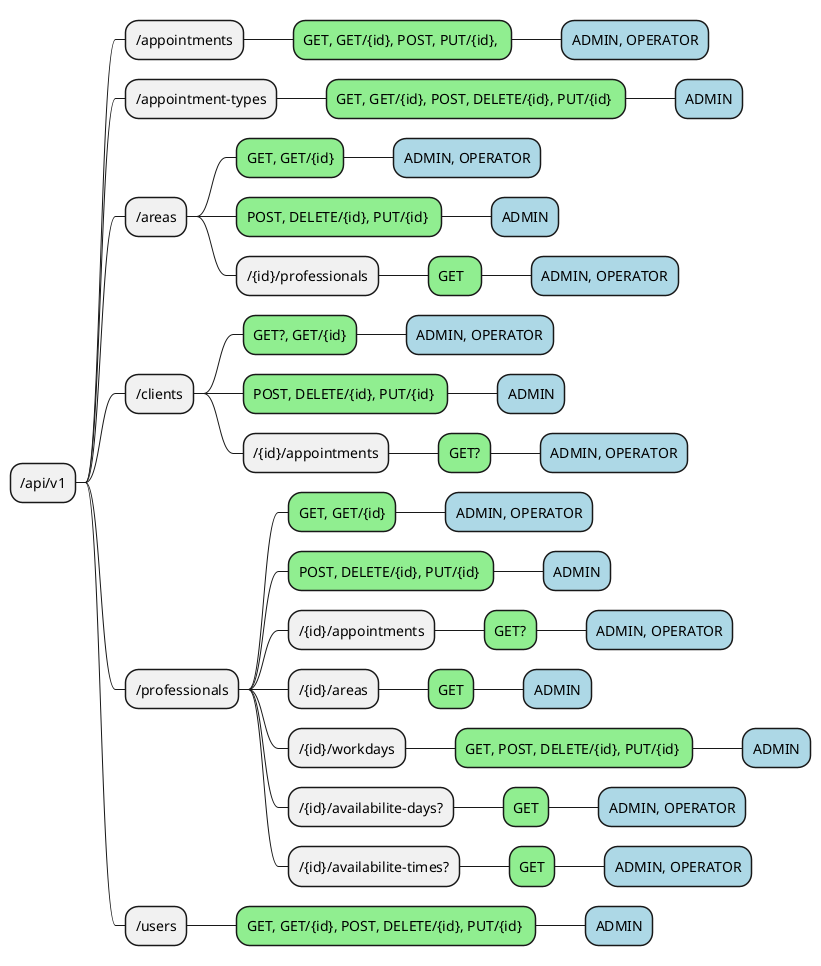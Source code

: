 @startmindmap "end_points"
* /api/v1
    ** /appointments
        ***[#LightGreen] GET, GET/{id}, POST, PUT/{id}, 
            ****[#LightBlue] ADMIN, OPERATOR
    ** /appointment-types
        ***[#LightGreen] GET, GET/{id}, POST, DELETE/{id}, PUT/{id} 
            ****[#LightBlue] ADMIN
    ** /areas
        ***[#LightGreen] GET, GET/{id}
            ****[#LightBlue] ADMIN, OPERATOR
        ***[#LightGreen] POST, DELETE/{id}, PUT/{id} 
            ****[#LightBlue] ADMIN
        *** /{id}/professionals
            ****[#LightGreen] GET  
            *****[#LightBlue] ADMIN, OPERATOR
    ** /clients
        ***[#LightGreen] GET?, GET/{id}
            ****[#LightBlue] ADMIN, OPERATOR
        ***[#LightGreen] POST, DELETE/{id}, PUT/{id} 
            ****[#LightBlue] ADMIN
        *** /{id}/appointments
            ****[#LightGreen] GET?
                *****[#LightBlue] ADMIN, OPERATOR
    ** /professionals
        ***[#LightGreen] GET, GET/{id}
            ****[#LightBlue] ADMIN, OPERATOR
        ***[#LightGreen] POST, DELETE/{id}, PUT/{id} 
            ****[#LightBlue] ADMIN
        *** /{id}/appointments
            ****[#LightGreen] GET?
                *****[#LightBlue] ADMIN, OPERATOR
        *** /{id}/areas
            ****[#LightGreen] GET
                *****[#LightBlue] ADMIN
        *** /{id}/workdays
            ****[#LightGreen] GET, POST, DELETE/{id}, PUT/{id} 
                *****[#LightBlue] ADMIN
        *** /{id}/availabilite-days?
            ****[#LightGreen] GET
                *****[#LightBlue] ADMIN, OPERATOR
        *** /{id}/availabilite-times?
            ****[#LightGreen] GET
                *****[#LightBlue] ADMIN, OPERATOR
    ** /users
        ***[#LightGreen] GET, GET/{id}, POST, DELETE/{id}, PUT/{id} 
            ****[#LightBlue] ADMIN
@endmindmap